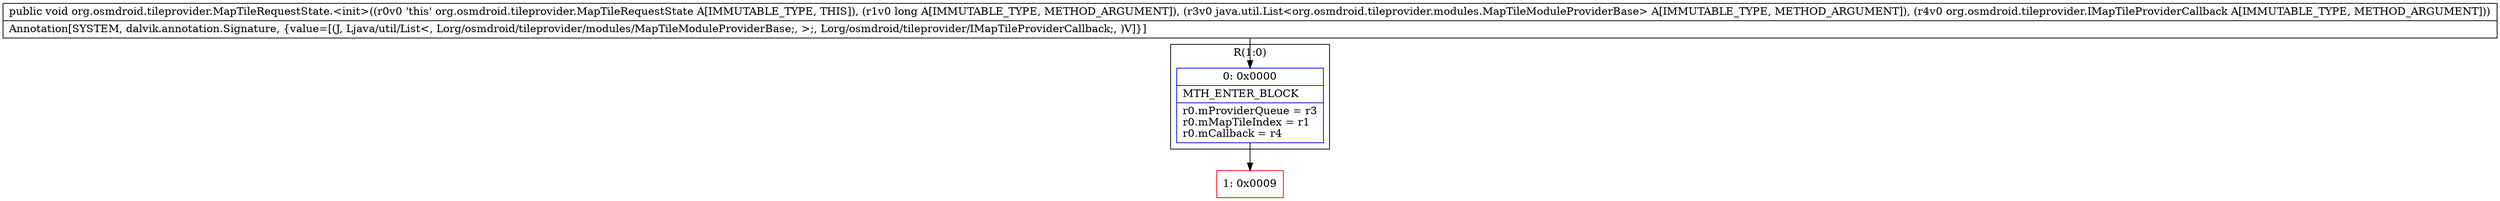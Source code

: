 digraph "CFG fororg.osmdroid.tileprovider.MapTileRequestState.\<init\>(JLjava\/util\/List;Lorg\/osmdroid\/tileprovider\/IMapTileProviderCallback;)V" {
subgraph cluster_Region_1077629094 {
label = "R(1:0)";
node [shape=record,color=blue];
Node_0 [shape=record,label="{0\:\ 0x0000|MTH_ENTER_BLOCK\l|r0.mProviderQueue = r3\lr0.mMapTileIndex = r1\lr0.mCallback = r4\l}"];
}
Node_1 [shape=record,color=red,label="{1\:\ 0x0009}"];
MethodNode[shape=record,label="{public void org.osmdroid.tileprovider.MapTileRequestState.\<init\>((r0v0 'this' org.osmdroid.tileprovider.MapTileRequestState A[IMMUTABLE_TYPE, THIS]), (r1v0 long A[IMMUTABLE_TYPE, METHOD_ARGUMENT]), (r3v0 java.util.List\<org.osmdroid.tileprovider.modules.MapTileModuleProviderBase\> A[IMMUTABLE_TYPE, METHOD_ARGUMENT]), (r4v0 org.osmdroid.tileprovider.IMapTileProviderCallback A[IMMUTABLE_TYPE, METHOD_ARGUMENT]))  | Annotation[SYSTEM, dalvik.annotation.Signature, \{value=[(J, Ljava\/util\/List\<, Lorg\/osmdroid\/tileprovider\/modules\/MapTileModuleProviderBase;, \>;, Lorg\/osmdroid\/tileprovider\/IMapTileProviderCallback;, )V]\}]\l}"];
MethodNode -> Node_0;
Node_0 -> Node_1;
}

